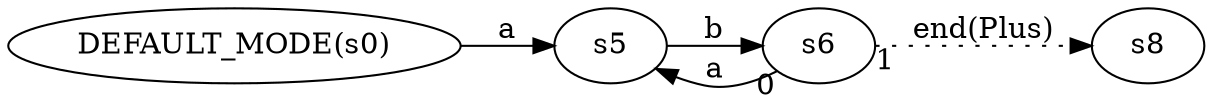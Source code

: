 digraph ATN {
  rankdir=LR;

  "DEFAULT_MODE(s0)" -> s5 [label=a]
  s5 -> s6 [label=b]
  s6 -> s5 [label=a taillabel=0]
  s6 -> s8 [label="end(Plus)" taillabel=1 style=dotted]
}